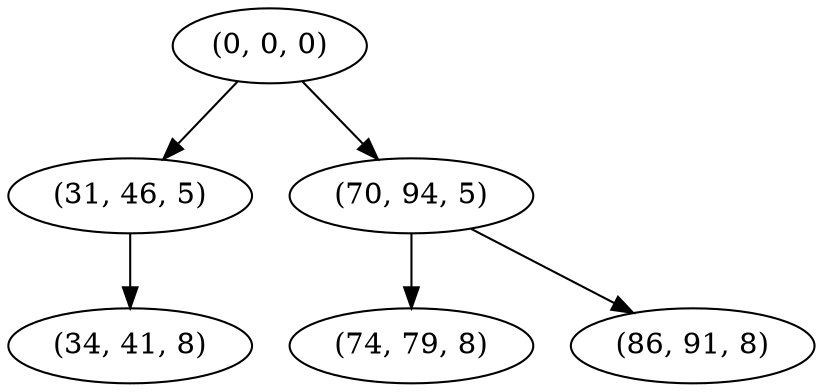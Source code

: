 digraph tree {
    "(0, 0, 0)";
    "(31, 46, 5)";
    "(34, 41, 8)";
    "(70, 94, 5)";
    "(74, 79, 8)";
    "(86, 91, 8)";
    "(0, 0, 0)" -> "(31, 46, 5)";
    "(0, 0, 0)" -> "(70, 94, 5)";
    "(31, 46, 5)" -> "(34, 41, 8)";
    "(70, 94, 5)" -> "(74, 79, 8)";
    "(70, 94, 5)" -> "(86, 91, 8)";
}

